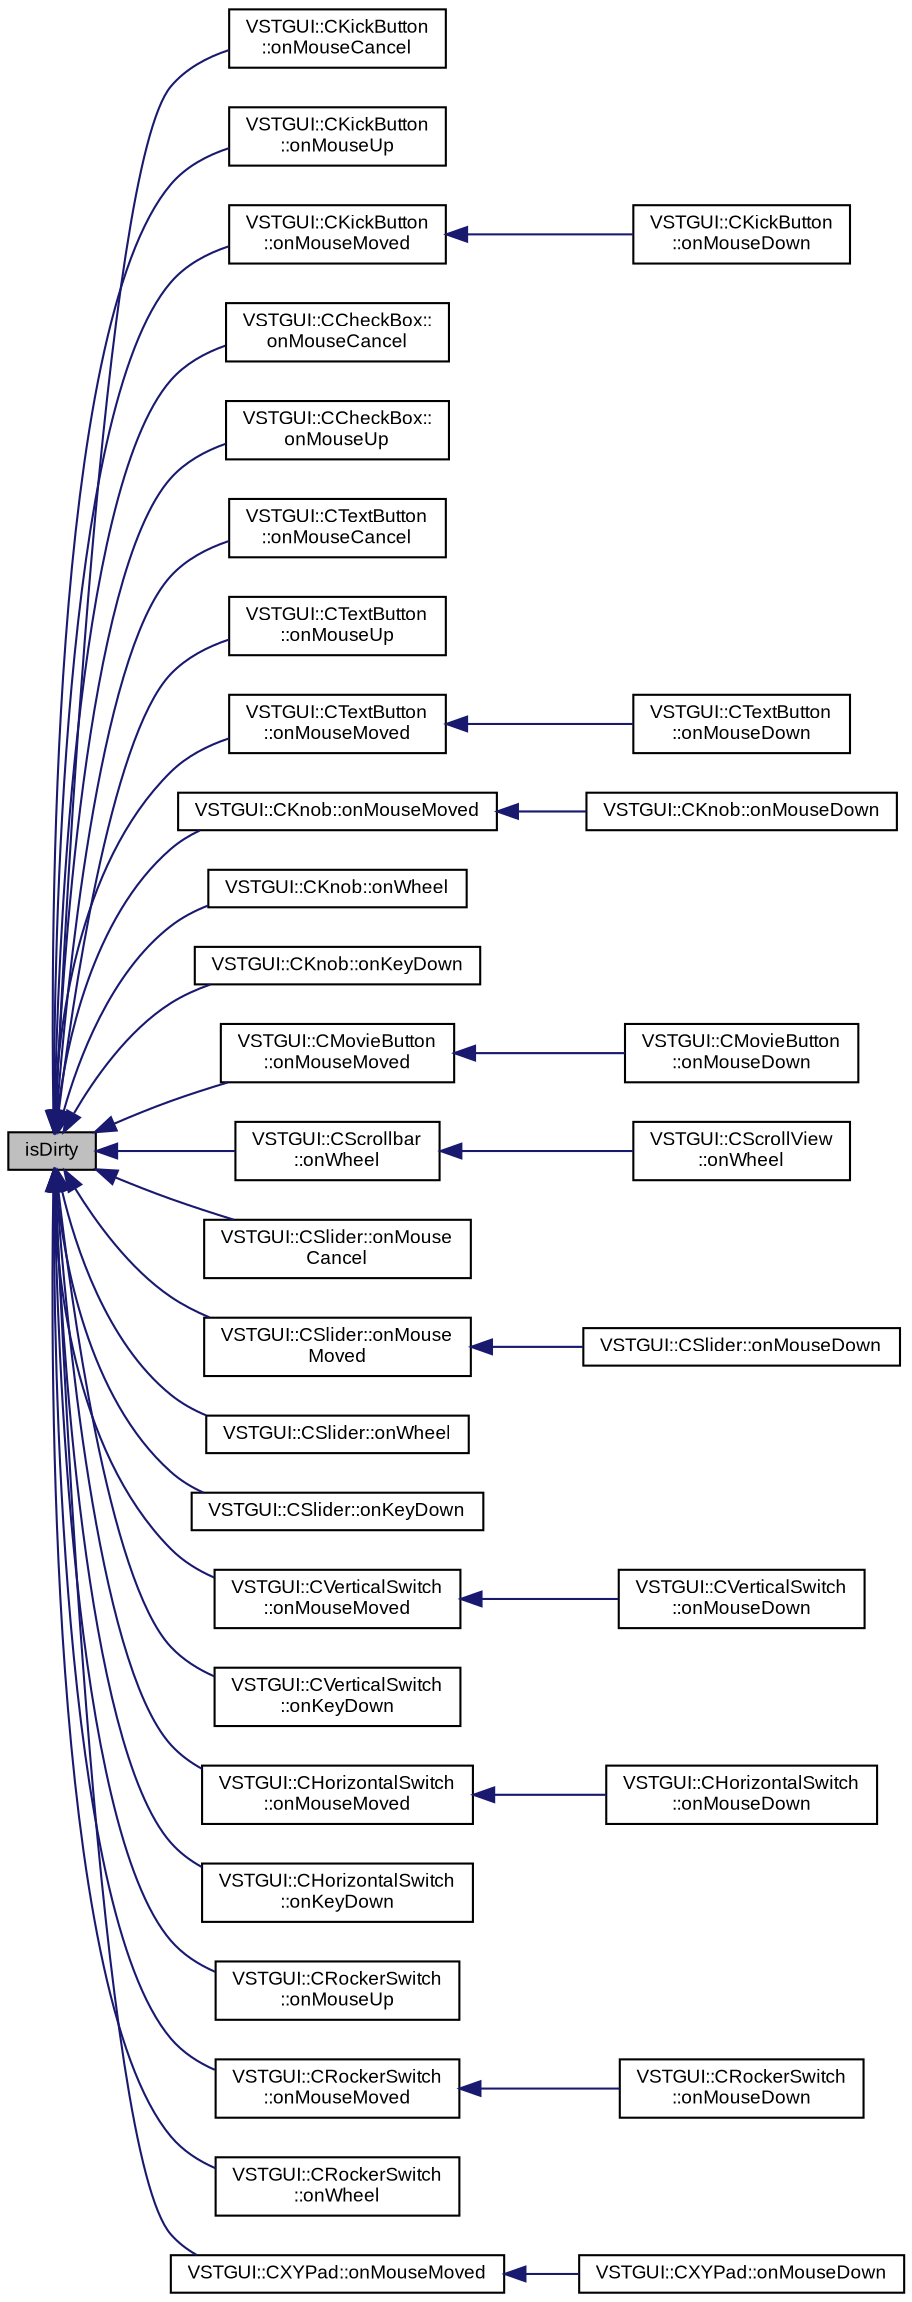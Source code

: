 digraph "isDirty"
{
  bgcolor="transparent";
  edge [fontname="Arial",fontsize="9",labelfontname="Arial",labelfontsize="9"];
  node [fontname="Arial",fontsize="9",shape=record];
  rankdir="LR";
  Node1 [label="isDirty",height=0.2,width=0.4,color="black", fillcolor="grey75", style="filled" fontcolor="black"];
  Node1 -> Node2 [dir="back",color="midnightblue",fontsize="9",style="solid",fontname="Arial"];
  Node2 [label="VSTGUI::CKickButton\l::onMouseCancel",height=0.2,width=0.4,color="black",URL="$class_v_s_t_g_u_i_1_1_c_kick_button.html#a5229f5e751d2e25e9d81ba619455a25c",tooltip="called when mouse tracking should be canceled "];
  Node1 -> Node3 [dir="back",color="midnightblue",fontsize="9",style="solid",fontname="Arial"];
  Node3 [label="VSTGUI::CKickButton\l::onMouseUp",height=0.2,width=0.4,color="black",URL="$class_v_s_t_g_u_i_1_1_c_kick_button.html#a25821e254b2ee5fabdda756c1c301fc0",tooltip="called when a mouse up event occurs "];
  Node1 -> Node4 [dir="back",color="midnightblue",fontsize="9",style="solid",fontname="Arial"];
  Node4 [label="VSTGUI::CKickButton\l::onMouseMoved",height=0.2,width=0.4,color="black",URL="$class_v_s_t_g_u_i_1_1_c_kick_button.html#ac8855959285a9555faaa8b0313e07027",tooltip="called when a mouse move event occurs "];
  Node4 -> Node5 [dir="back",color="midnightblue",fontsize="9",style="solid",fontname="Arial"];
  Node5 [label="VSTGUI::CKickButton\l::onMouseDown",height=0.2,width=0.4,color="black",URL="$class_v_s_t_g_u_i_1_1_c_kick_button.html#af5e4151d575380ad56bf87893631f03d",tooltip="called when a mouse down event occurs "];
  Node1 -> Node6 [dir="back",color="midnightblue",fontsize="9",style="solid",fontname="Arial"];
  Node6 [label="VSTGUI::CCheckBox::\lonMouseCancel",height=0.2,width=0.4,color="black",URL="$class_v_s_t_g_u_i_1_1_c_check_box.html#a5229f5e751d2e25e9d81ba619455a25c",tooltip="called when mouse tracking should be canceled "];
  Node1 -> Node7 [dir="back",color="midnightblue",fontsize="9",style="solid",fontname="Arial"];
  Node7 [label="VSTGUI::CCheckBox::\lonMouseUp",height=0.2,width=0.4,color="black",URL="$class_v_s_t_g_u_i_1_1_c_check_box.html#a25821e254b2ee5fabdda756c1c301fc0",tooltip="called when a mouse up event occurs "];
  Node1 -> Node8 [dir="back",color="midnightblue",fontsize="9",style="solid",fontname="Arial"];
  Node8 [label="VSTGUI::CTextButton\l::onMouseCancel",height=0.2,width=0.4,color="black",URL="$class_v_s_t_g_u_i_1_1_c_text_button.html#a5229f5e751d2e25e9d81ba619455a25c",tooltip="called when mouse tracking should be canceled "];
  Node1 -> Node9 [dir="back",color="midnightblue",fontsize="9",style="solid",fontname="Arial"];
  Node9 [label="VSTGUI::CTextButton\l::onMouseUp",height=0.2,width=0.4,color="black",URL="$class_v_s_t_g_u_i_1_1_c_text_button.html#a25821e254b2ee5fabdda756c1c301fc0",tooltip="called when a mouse up event occurs "];
  Node1 -> Node10 [dir="back",color="midnightblue",fontsize="9",style="solid",fontname="Arial"];
  Node10 [label="VSTGUI::CTextButton\l::onMouseMoved",height=0.2,width=0.4,color="black",URL="$class_v_s_t_g_u_i_1_1_c_text_button.html#ac8855959285a9555faaa8b0313e07027",tooltip="called when a mouse move event occurs "];
  Node10 -> Node11 [dir="back",color="midnightblue",fontsize="9",style="solid",fontname="Arial"];
  Node11 [label="VSTGUI::CTextButton\l::onMouseDown",height=0.2,width=0.4,color="black",URL="$class_v_s_t_g_u_i_1_1_c_text_button.html#af5e4151d575380ad56bf87893631f03d",tooltip="called when a mouse down event occurs "];
  Node1 -> Node12 [dir="back",color="midnightblue",fontsize="9",style="solid",fontname="Arial"];
  Node12 [label="VSTGUI::CKnob::onMouseMoved",height=0.2,width=0.4,color="black",URL="$class_v_s_t_g_u_i_1_1_c_knob.html#ac8855959285a9555faaa8b0313e07027",tooltip="called when a mouse move event occurs "];
  Node12 -> Node13 [dir="back",color="midnightblue",fontsize="9",style="solid",fontname="Arial"];
  Node13 [label="VSTGUI::CKnob::onMouseDown",height=0.2,width=0.4,color="black",URL="$class_v_s_t_g_u_i_1_1_c_knob.html#af5e4151d575380ad56bf87893631f03d",tooltip="called when a mouse down event occurs "];
  Node1 -> Node14 [dir="back",color="midnightblue",fontsize="9",style="solid",fontname="Arial"];
  Node14 [label="VSTGUI::CKnob::onWheel",height=0.2,width=0.4,color="black",URL="$class_v_s_t_g_u_i_1_1_c_knob.html#aff7d0cc32cff2cc6fb023b227c9f6cb4",tooltip="called if a mouse wheel event is happening over this view "];
  Node1 -> Node15 [dir="back",color="midnightblue",fontsize="9",style="solid",fontname="Arial"];
  Node15 [label="VSTGUI::CKnob::onKeyDown",height=0.2,width=0.4,color="black",URL="$class_v_s_t_g_u_i_1_1_c_knob.html#ab3e92822dfb33fc98af5cc4d4d65768d",tooltip="called if a key down event occurs and this view has focus "];
  Node1 -> Node16 [dir="back",color="midnightblue",fontsize="9",style="solid",fontname="Arial"];
  Node16 [label="VSTGUI::CMovieButton\l::onMouseMoved",height=0.2,width=0.4,color="black",URL="$class_v_s_t_g_u_i_1_1_c_movie_button.html#ac8855959285a9555faaa8b0313e07027",tooltip="called when a mouse move event occurs "];
  Node16 -> Node17 [dir="back",color="midnightblue",fontsize="9",style="solid",fontname="Arial"];
  Node17 [label="VSTGUI::CMovieButton\l::onMouseDown",height=0.2,width=0.4,color="black",URL="$class_v_s_t_g_u_i_1_1_c_movie_button.html#af5e4151d575380ad56bf87893631f03d",tooltip="called when a mouse down event occurs "];
  Node1 -> Node18 [dir="back",color="midnightblue",fontsize="9",style="solid",fontname="Arial"];
  Node18 [label="VSTGUI::CScrollbar\l::onWheel",height=0.2,width=0.4,color="black",URL="$class_v_s_t_g_u_i_1_1_c_scrollbar.html#a6d88a500ad5bcf0664cffac0fc0adac2",tooltip="called if a mouse wheel event is happening over this view "];
  Node18 -> Node19 [dir="back",color="midnightblue",fontsize="9",style="solid",fontname="Arial"];
  Node19 [label="VSTGUI::CScrollView\l::onWheel",height=0.2,width=0.4,color="black",URL="$class_v_s_t_g_u_i_1_1_c_scroll_view.html#a6d88a500ad5bcf0664cffac0fc0adac2",tooltip="called if a mouse wheel event is happening over this view "];
  Node1 -> Node20 [dir="back",color="midnightblue",fontsize="9",style="solid",fontname="Arial"];
  Node20 [label="VSTGUI::CSlider::onMouse\lCancel",height=0.2,width=0.4,color="black",URL="$class_v_s_t_g_u_i_1_1_c_slider.html#a5229f5e751d2e25e9d81ba619455a25c",tooltip="called when mouse tracking should be canceled "];
  Node1 -> Node21 [dir="back",color="midnightblue",fontsize="9",style="solid",fontname="Arial"];
  Node21 [label="VSTGUI::CSlider::onMouse\lMoved",height=0.2,width=0.4,color="black",URL="$class_v_s_t_g_u_i_1_1_c_slider.html#ac8855959285a9555faaa8b0313e07027",tooltip="called when a mouse move event occurs "];
  Node21 -> Node22 [dir="back",color="midnightblue",fontsize="9",style="solid",fontname="Arial"];
  Node22 [label="VSTGUI::CSlider::onMouseDown",height=0.2,width=0.4,color="black",URL="$class_v_s_t_g_u_i_1_1_c_slider.html#af5e4151d575380ad56bf87893631f03d",tooltip="called when a mouse down event occurs "];
  Node1 -> Node23 [dir="back",color="midnightblue",fontsize="9",style="solid",fontname="Arial"];
  Node23 [label="VSTGUI::CSlider::onWheel",height=0.2,width=0.4,color="black",URL="$class_v_s_t_g_u_i_1_1_c_slider.html#aff7d0cc32cff2cc6fb023b227c9f6cb4",tooltip="called if a mouse wheel event is happening over this view "];
  Node1 -> Node24 [dir="back",color="midnightblue",fontsize="9",style="solid",fontname="Arial"];
  Node24 [label="VSTGUI::CSlider::onKeyDown",height=0.2,width=0.4,color="black",URL="$class_v_s_t_g_u_i_1_1_c_slider.html#ab3e92822dfb33fc98af5cc4d4d65768d",tooltip="called if a key down event occurs and this view has focus "];
  Node1 -> Node25 [dir="back",color="midnightblue",fontsize="9",style="solid",fontname="Arial"];
  Node25 [label="VSTGUI::CVerticalSwitch\l::onMouseMoved",height=0.2,width=0.4,color="black",URL="$class_v_s_t_g_u_i_1_1_c_vertical_switch.html#ac8855959285a9555faaa8b0313e07027",tooltip="called when a mouse move event occurs "];
  Node25 -> Node26 [dir="back",color="midnightblue",fontsize="9",style="solid",fontname="Arial"];
  Node26 [label="VSTGUI::CVerticalSwitch\l::onMouseDown",height=0.2,width=0.4,color="black",URL="$class_v_s_t_g_u_i_1_1_c_vertical_switch.html#af5e4151d575380ad56bf87893631f03d",tooltip="called when a mouse down event occurs "];
  Node1 -> Node27 [dir="back",color="midnightblue",fontsize="9",style="solid",fontname="Arial"];
  Node27 [label="VSTGUI::CVerticalSwitch\l::onKeyDown",height=0.2,width=0.4,color="black",URL="$class_v_s_t_g_u_i_1_1_c_vertical_switch.html#ab3e92822dfb33fc98af5cc4d4d65768d",tooltip="called if a key down event occurs and this view has focus "];
  Node1 -> Node28 [dir="back",color="midnightblue",fontsize="9",style="solid",fontname="Arial"];
  Node28 [label="VSTGUI::CHorizontalSwitch\l::onMouseMoved",height=0.2,width=0.4,color="black",URL="$class_v_s_t_g_u_i_1_1_c_horizontal_switch.html#ac8855959285a9555faaa8b0313e07027",tooltip="called when a mouse move event occurs "];
  Node28 -> Node29 [dir="back",color="midnightblue",fontsize="9",style="solid",fontname="Arial"];
  Node29 [label="VSTGUI::CHorizontalSwitch\l::onMouseDown",height=0.2,width=0.4,color="black",URL="$class_v_s_t_g_u_i_1_1_c_horizontal_switch.html#af5e4151d575380ad56bf87893631f03d",tooltip="called when a mouse down event occurs "];
  Node1 -> Node30 [dir="back",color="midnightblue",fontsize="9",style="solid",fontname="Arial"];
  Node30 [label="VSTGUI::CHorizontalSwitch\l::onKeyDown",height=0.2,width=0.4,color="black",URL="$class_v_s_t_g_u_i_1_1_c_horizontal_switch.html#ab3e92822dfb33fc98af5cc4d4d65768d",tooltip="called if a key down event occurs and this view has focus "];
  Node1 -> Node31 [dir="back",color="midnightblue",fontsize="9",style="solid",fontname="Arial"];
  Node31 [label="VSTGUI::CRockerSwitch\l::onMouseUp",height=0.2,width=0.4,color="black",URL="$class_v_s_t_g_u_i_1_1_c_rocker_switch.html#a25821e254b2ee5fabdda756c1c301fc0",tooltip="called when a mouse up event occurs "];
  Node1 -> Node32 [dir="back",color="midnightblue",fontsize="9",style="solid",fontname="Arial"];
  Node32 [label="VSTGUI::CRockerSwitch\l::onMouseMoved",height=0.2,width=0.4,color="black",URL="$class_v_s_t_g_u_i_1_1_c_rocker_switch.html#ac8855959285a9555faaa8b0313e07027",tooltip="called when a mouse move event occurs "];
  Node32 -> Node33 [dir="back",color="midnightblue",fontsize="9",style="solid",fontname="Arial"];
  Node33 [label="VSTGUI::CRockerSwitch\l::onMouseDown",height=0.2,width=0.4,color="black",URL="$class_v_s_t_g_u_i_1_1_c_rocker_switch.html#af5e4151d575380ad56bf87893631f03d",tooltip="called when a mouse down event occurs "];
  Node1 -> Node34 [dir="back",color="midnightblue",fontsize="9",style="solid",fontname="Arial"];
  Node34 [label="VSTGUI::CRockerSwitch\l::onWheel",height=0.2,width=0.4,color="black",URL="$class_v_s_t_g_u_i_1_1_c_rocker_switch.html#aff7d0cc32cff2cc6fb023b227c9f6cb4",tooltip="called if a mouse wheel event is happening over this view "];
  Node1 -> Node35 [dir="back",color="midnightblue",fontsize="9",style="solid",fontname="Arial"];
  Node35 [label="VSTGUI::CXYPad::onMouseMoved",height=0.2,width=0.4,color="black",URL="$class_v_s_t_g_u_i_1_1_c_x_y_pad.html#ac8855959285a9555faaa8b0313e07027",tooltip="called when a mouse move event occurs "];
  Node35 -> Node36 [dir="back",color="midnightblue",fontsize="9",style="solid",fontname="Arial"];
  Node36 [label="VSTGUI::CXYPad::onMouseDown",height=0.2,width=0.4,color="black",URL="$class_v_s_t_g_u_i_1_1_c_x_y_pad.html#af5e4151d575380ad56bf87893631f03d",tooltip="called when a mouse down event occurs "];
}
